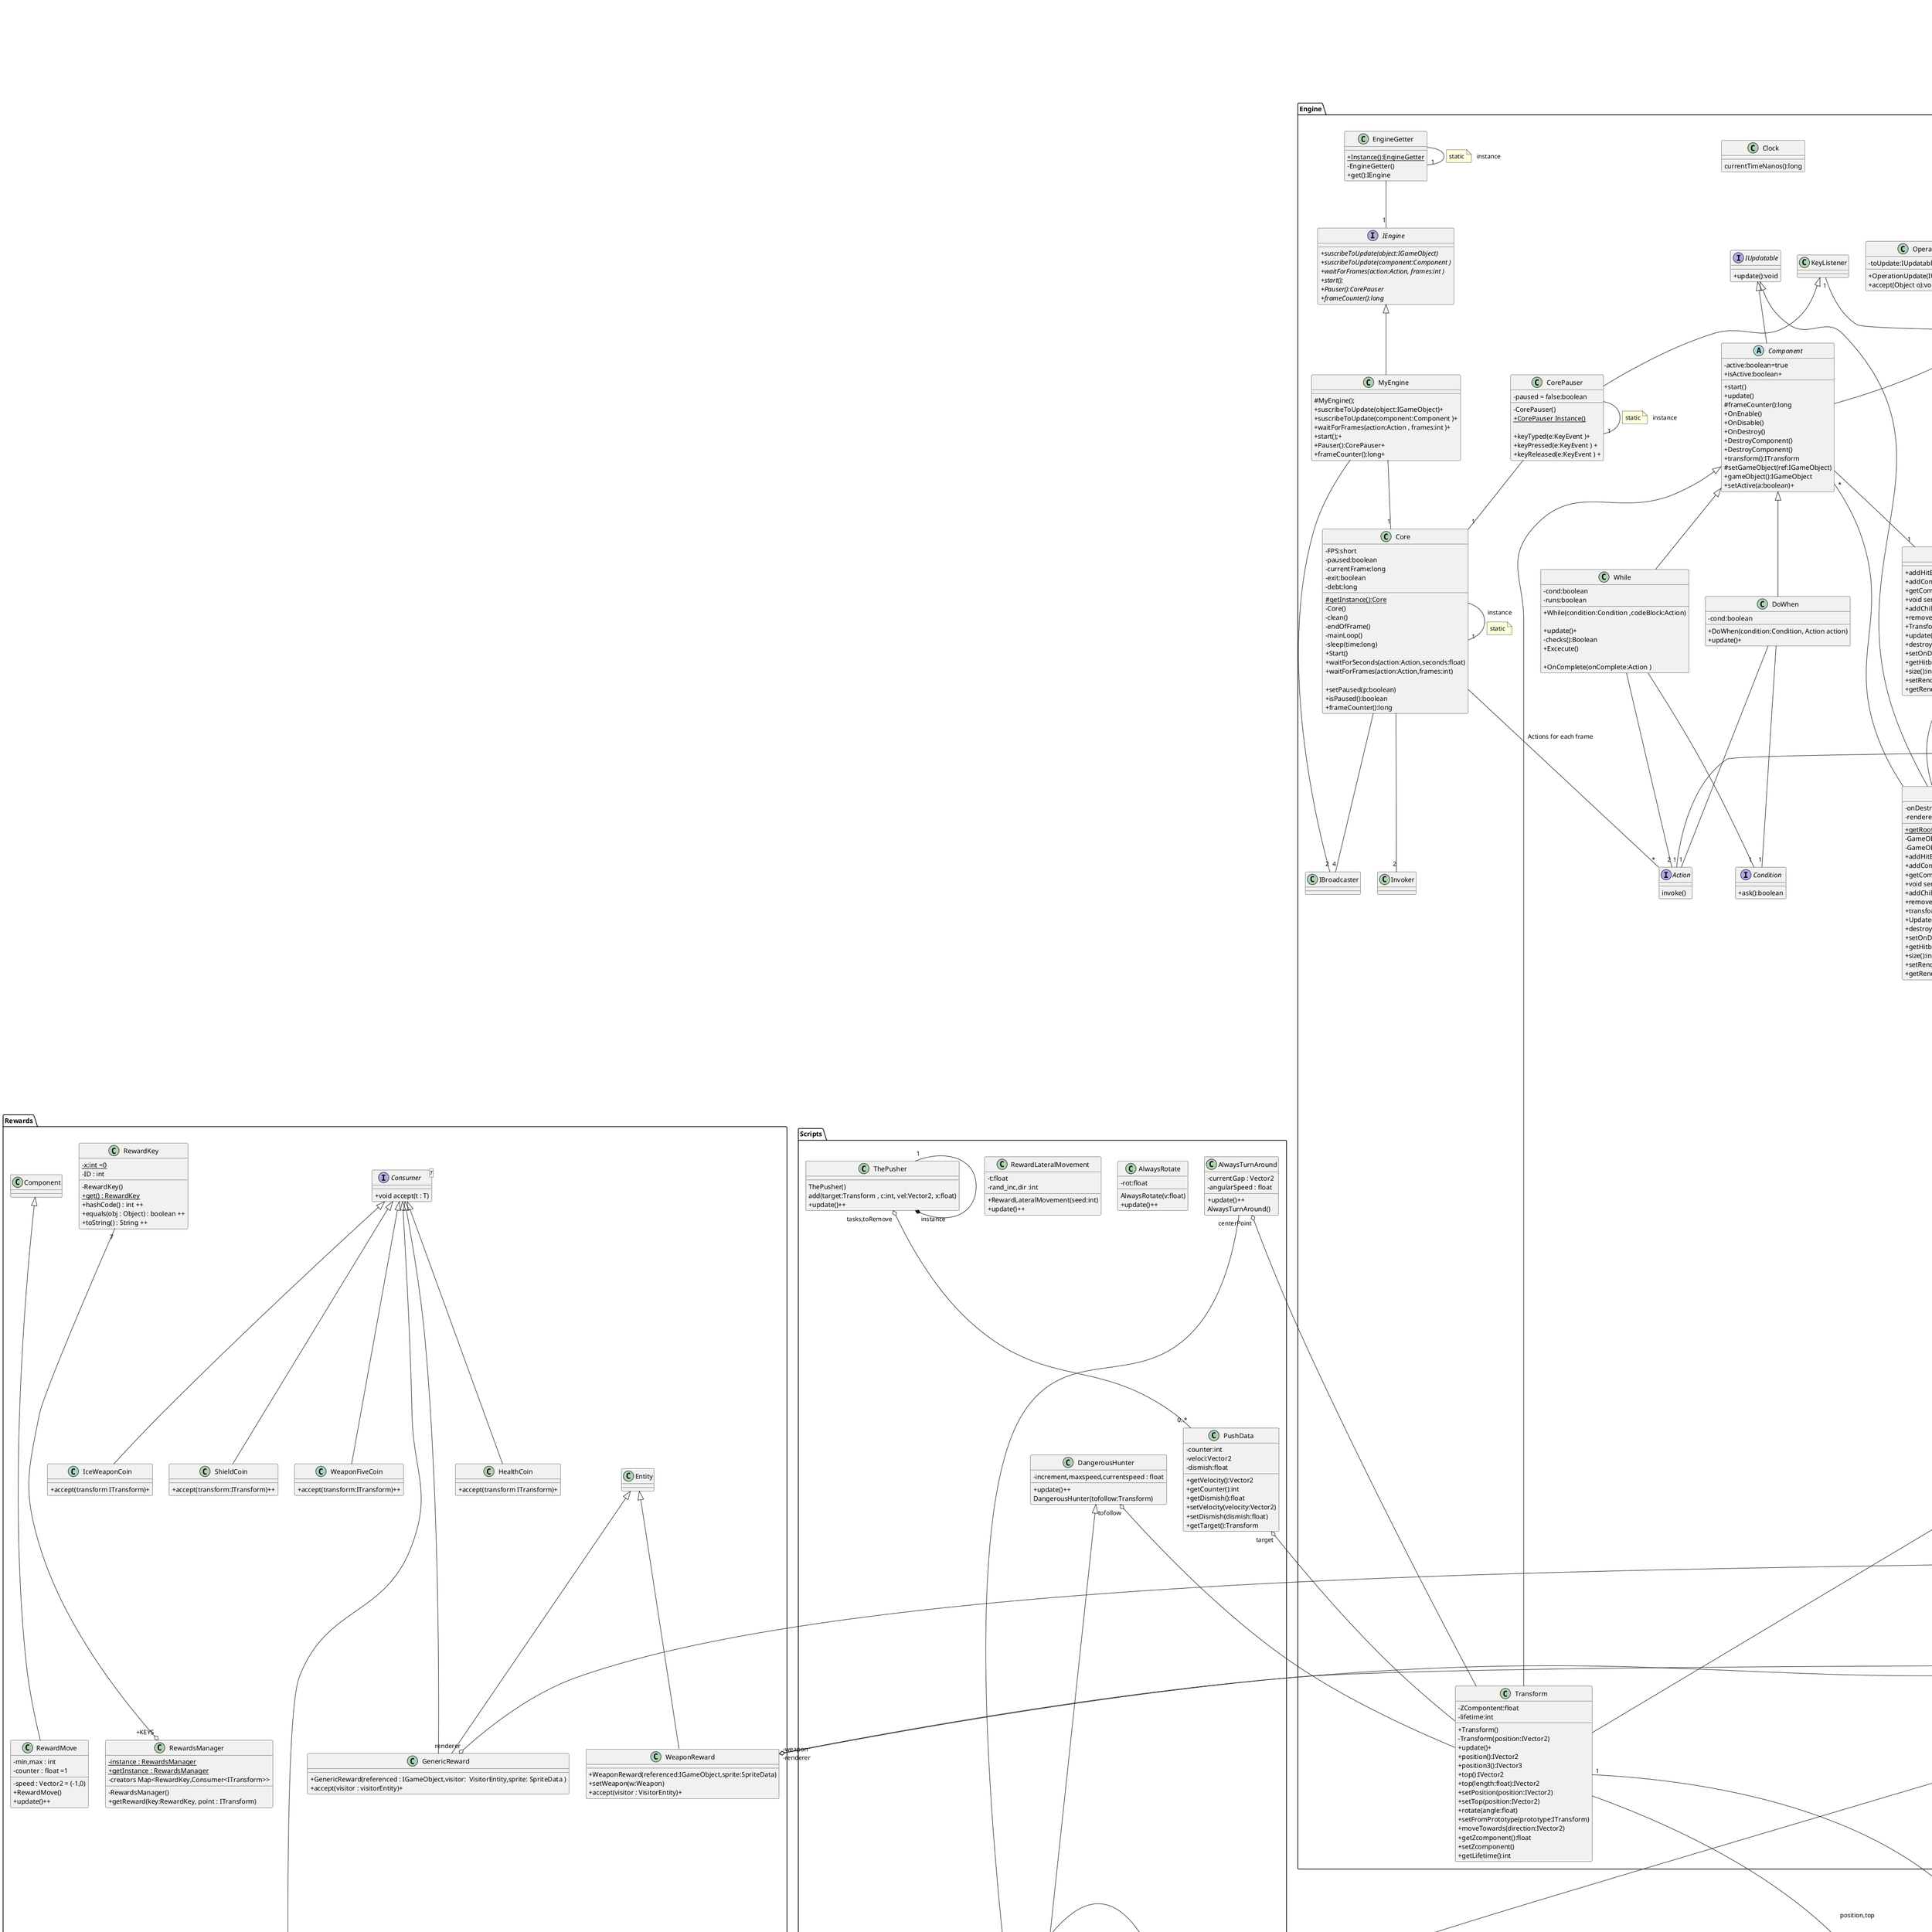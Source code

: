 @startuml
skinparam classAttributeIconSize 0
' Split into 4 pages
'page 2x1
'skinparam pageMargin 10
'skinparam pageExternalColor gray
'skinparam pageBorderColor black

package ADTs{
    IVector2 <|-- Vector2
    interface IVector2{
        +x():float
        +y():float
        +sum(other : IVector2):IVector2
        +sub(other : IVector2):IVector2
        +scalarProd(other : IVector2):float
        +length():float
        +lengthSq():float
        +div(real:float):IVector2
        +prod(real:float):IVector2
        +norma():IVector2
        +rot(angle:float):IVector2
        +get(double xx, double yy):IIVector2
        +getAngle(other:IVector2):float
        +rotateUnary(angle:float):IVector2
        +getUnaryAngle(other:IVector2):float
        +near(other:IVector2):boolean
        +equals(other:IVector2):boolean ++
        +swapped():IVector2
        +mirrorY():IVector2
        +mirrorX():IVector2
        +withLength(length:float):IVector2
        +getRight():IVector2
        +getRight(length:float):IVector2
        +distanceTo(other:IVector2):float
        +half():IVector2
        +isOver(other:IVector2):boolean
        +isUnder(other:IVector2):boolean
        +isLeft(other:IVector2):boolean
        +isRight(other:IVector2):boolean
        +v3(z:float):Vector3
        +v3():Vector3
        +withMaxLength(max:float):IVector2
        +toDimension():Dimension
    }

    class Vector2{
        +{static}ORIGIN() : IVector2
        +{static}UP() : IVector2
        +{static}DOWN() : IVector2
        +{static}LEFT() : IVector2
        +{static}RIGHT() : IVector2
        +{static}UP(length : float) : IVector2
        +{static}DOWN(length : float) : IVector2
        +{static}LEFT(length : float) : IVector2
        +{static}RIGHT(length : float) : IVector2
        - {static} Epsilon:float = 0.01f
        - x : float
        - y : float
        +{static} random() : IVector2
        +{static} random(large: float) : IVector2


        +x():float
        +y():float
        +Vector2(x1,y1 : double)
        +Vector2(x1,y1 : float)
        +sum(other : IVector2):IVector2
        +sub(other : IVector2):IVector2
        +scalarProd(other : IVector2):float
        +length():float
        +lengthSq():float
        +div(real:float):IVector2
        +prod(real:float):IVector2
        +norma():IVector2
        +rot(angle:float):IVector2
        +get(double xx, double yy):IIVector2
        +getAngle(other:IVector2):float
        +rotateUnary(angle:float):IVector2
        +getUnaryAngle(other:IVector2):float
        +near(other:IVector2):boolean
        +equals(other:IVector2):boolean ++
        +swapped():IVector2
        +mirrorY():IVector2
        +mirrorX():IVector2
        +withLength(length:float):IVector2
        +getRight():IVector2
        +getRight(length:float):IVector2
        +distanceTo(other:IVector2):float
        +half():IVector2
        +isOver(other:IVector2):boolean
        +isUnder(other:IVector2):boolean
        +isLeft(other:IVector2):boolean
        +isRight(other:IVector2):boolean
        +v3(z:float):Vector3
        +v3():Vector3
        +withMaxLength(max:float):IVector2
        +toDimension():Dimension
        +toString():String++
    }

    interface IRect{
        +max():IVector2
        +prod(float factor):Rect
    }


    IRect <|-- Rect

    class Rect
    {
        -min:Vector2
        -max:Vector2
        +Rect(max:Vector2,min:Vector2)
        +max():Vector2
        +prod(factor:float):Rect
        +clone() : Rect +
    }

    interface IRowCol {
        +getCol():int
        +getRow():int
    }

    IRowCol <|-- RowCol

    class RowCol
    {
        -row:int
        -col:int
        + RowCol(row:int,col:int)
        +getCol():int
        +getRow():int
    }

    ITuple <|-- Tuple

    interface ITuple<T1,T2>{
        get2():T2
        get1():T1
    }

    class Tuple<T1,T2>{
        -element1:T1
        -element2:T2
        +Tuple(element1:T1,element2:T2)
        +{static}<TA,TB> get(TA c1, TB c2) :Tuple<TA,TB>
        + get2():T2
        + get1():T1
    }

    interface IVector3 {
        xy():IVector2
        z():float
    }
    IVector3 <|-- Vector3

    class Vector3{
        - x:float
        - y:float
        - z:float
        +Vector3(x,y,z : float)
        +{static} get(x,y,z : float) : IVector3
        + xy():IVector2
        + z():float
    }
}


package Engine{
    interface IEngine{
        +{abstract}suscribeToUpdate(object:IGameObject)
        +{abstract}suscribeToUpdate(component:Component )
        +{abstract}waitForFrames(action:Action, frames:int )
        +{abstract}start();
        +{abstract}Pauser():CorePauser
        +{abstract}frameCounter():long
    }

    interface Action{
        invoke()
    }

    IUpdatable <|-- Component
    IUpdatable <|-- GameObject

    interface IUpdatable {
        +update():void
    }

    interface Condition{
        +ask():boolean
    }

    Consumer <|-- OperationUpdate

    class OperationUpdate{

        -toUpdate:IUpdatable
        +OperationUpdate(IUpdatable toUpdate)
        +accept(Object o):void
    }

    IEngine <|-- MyEngine
    MyEngine -- "1" Core
    MyEngine -- "2" IBroadcaster
    class MyEngine{
        #MyEngine();
        +suscribeToUpdate(object:IGameObject)+
        +suscribeToUpdate(component:Component )+
        +waitForFrames(action:Action , frames:int )+
        +start();+
        +Pauser():CorePauser+
        +frameCounter():long+
    }

    interface IActivable{
        isActive:boolean
        setActive(a:boolean)
    }

    class Clock{
        currentTimeNanos():long
    }

    IActivable <|-- Component
    Component -- "1" IGameObject
    abstract class Component{
        -active:boolean=true
        +start()
        +update()
        #frameCounter():long
        +OnEnable()
        +OnDisable()
        +OnDestroy()
        +DestroyComponent()
        +DestroyComponent()
        +transform():ITransform
        #setGameObject(ref:IGameObject)
        +gameObject():IGameObject
        +isActive:boolean+
        +setActive(a:boolean)+
    }

    Interface IGameObject
        {
            +addHitBox(c:HitBox ):HitBox
            +addComponent(c:Component)
            +getComponents():Iterable<Component>
            +void sendMessage( consumer:Consumer<Component>)
            +addChild():IGameObject
            +removeComponent(c:Component )
            +Transform():ITransform
            +update()
            +destroy()
            +setOnDestroy(a:Action )
            +getHitbox():HitBox
            +size():int
            +setRenderer(rend:Renderizable)
            +getRenderer():Renderizable
        }

    IGameObject <|-- GameObject

    GameObject -- "1" IGameObject:root
    note left on link: static
    GameObject -- "*"IGameObject:children,parent
    GameObject -- "*"Component
    GameObject -- "1"ITransform
    GameObject -- "1"HitBox
    class GameObject
    {
        +{static} getRoot():IGameObject
        -GameObject()
        -GameObject(parent:GameObject)
        +addHitBox(c:HitBox ):HitBox
        +addComponent(c:Component)
        +getComponents():Iterable<Component>
        +void sendMessage( consumer:Consumer<Component>)
        +addChild():IGameObject
        +removeComponent(c:Component )
        +transform():ITransform
        +Update()
        +destroy()
        -onDestroy:Action
        +setOnDestroy(a:Action )
        +getHitbox():HitBox
        +size():int
        -renderer:Renderizable
        +setRenderer(rend:Renderizable)
        +getRenderer():Renderizable
    }

    interface ITransform{
        +position():IVector2
        +position3():IVector3
        +top():IVector2
        +top(length:float):IVector2
        +setPosition(position:IVector2)
        +setTop(position:IVector2)
        +rotate(angle:float)
        +setFromPrototype(prototype:ITransform)
        +moveTowards(direction:IVector2)
        +getZcomponent():float
        +setZcomponent(z:float)
        +getLifetime():int
    }

    ITransform <|-- Transform
    Component <|-- Transform
    Transform -- "2"  IVector2: position,top
    class Transform{
        -ZCompontent:float
        -lifetime:int

        +Transform()
        -Transform(position:IVector2)
        +update()+
        +position():IVector2
        +position3():IVector3
        +top():IVector2
        +top(length:float):IVector2
        +setPosition(position:IVector2)
        +setTop(position:IVector2)
        +rotate(angle:float)
        +setFromPrototype(prototype:ITransform)
        +moveTowards(direction:IVector2)
        +getZcomponent():float
        +setZcomponent()
        +getLifetime():int
    }

    Core -- "1" Core:instance
    note on link: static
    Core -- "4" IBroadcaster
    Core -- "2" Invoker
    Core -- "*" Action: Actions for each frame
    class Core{
        -FPS:short
        -paused:boolean
        -currentFrame:long
        -exit:boolean
        -debt:long

        #{static}getInstance():Core
        -Core()
        -clean()
        -endOfFrame()
        -mainLoop()
        -sleep(time:long)
        +Start()
        +waitForSeconds(action:Action,seconds:float)
        +waitForFrames(action:Action,frames:int)

        +setPaused(p:boolean)
        +isPaused():boolean
        +frameCounter():long
    }

    KeyListener <|-- CorePauser
    CorePauser -- "1" CorePauser:instance
    note left on link: static
    CorePauser -- "1" Core
    class CorePauser
    {
        -paused = false:boolean
        -CorePauser()
        +{static} CorePauser Instance()

        +keyTyped(e:KeyEvent )+
        +keyPressed(e:KeyEvent ) +
        +keyReleased(e:KeyEvent ) +
    }

    Component <|-- DoWhen
    DoWhen -- "1" Condition
    DoWhen -- "1" Action
    class DoWhen {
        -cond:boolean
        +DoWhen(condition:Condition, Action action)
        +update()+
    }

    EngineGetter -- "1" EngineGetter:instance
    note left on link: static
    EngineGetter -- "1" IEngine
    class EngineGetter
    {
        + {static}  Instance():EngineGetter
        - EngineGetter()
        +get():IEngine
    }


    Component <|-- While
    While -- "1" Condition
    While -- "2" Action
    class While
    {
        -cond:boolean
        -runs:boolean

        +While(condition:Condition ,codeBlock:Action)

        +update()+
        -checks():Boolean
        +Excecute()

        +OnComplete(onComplete:Action )
    }






}

package AIs{
    class LookTarget{

        +LookTarget(playerTransform:ITransform)
        +update()++
    }
    abstract class Component
    Component <|-- LookTarget
    LookTarget -- "1" ITransform: target >

    class FireFrequency{
        - shootFrequency:final int
        - i:int
        - contadorDeFrames:int

        +FireFrequency(shootFrequency:int, arsenal:Arsenal)
        + update()++
        + onDestroy()++
    }
    Component <|-- FireFrequency
    FireFrequency -- "1" Arsenal: weapons >
    class MouseFollower{
        - angle:float

        +MouseFollower(angle:float)

        +start()++
        + update()++
        + onDestroy()++
    }
    Component <|-- MouseFollower
    MouseFollower --"1" AbstractDirectionalInput: Dir >
    class SimpleBullet{
        - speed:final float

        + SimpleBullet(speed: float)

        + update()++
    }
    Component <|-- SimpleBullet
}



package Collisions{
    Component <|--- HitBox
    HitBox "transform" *-- "1" ITransform
    HitBox "entity" *-- "1" Entity
    class HitBox{
        - dimensions : IVector2
        +{static} NoCheckDistance : int = 500
        +{static} getOne(w,h : float , entity:Entity): HitBox
        +{static} getOne(dimensions : IVector2 , entity:Entity): HitBox

        -HitBox(dimensions : IVector2 , entity:Entity)
        +getEntity():Entity

        ~checkCollision(other:HitBox):CollisionData

        - vertices() : [IVector2]
        - diagonalLength() : float
        - distToCenter(v : IVector2) : float
        - isFar(other: ITransform) : boolean
        - vertexInside(other : HitBox): IVector2
        - bottomLeft(): IVector2
        - topRight(): IVector2
        - bottomSide(): IVector2
        - leftSide(): IVector2

    }

    HitBoxesLayer "hitBoxes" o--- "0..*" HitBox


    class HitBoxesLayer{
        ~ HitBoxesLayer()
        + addHitBox(hitBox : HitBox)
        + removeHitBox(hitBox : HitBox)
        + iterator() : [HitBox]
        + checkLayer(other:[HitBox])
        + contains(hitBox : HitBox) : boolean
        - condition(mine,their : HitBox) : boolean
    }

    Component <|-- HitBoxManager

    HitBoxManager *-- "8" HitBoxesLayer

    class HitBoxManager{
        - {static} HitBoxManager instance;
        + {static} HitBoxManager getInstance;

        + {static} PLAYER : int = 0
        + {static} ENEMIES : int = 1
        + {static} PLAYERBULLET : int = 2
        + {static} ENEMYBULLET : int = 3
        + {static} BARRICADE_BOTH: int  =4
        + {static} BARRICADE_ENEM: int  =5
        + {static} REWARDS : int = 6
        + {static} SHIELD : int = 7
        + {static} CANT : int = 8

        + update() ++
        + addHitBox(hitBox: HitBox, layer : int)
        + removeHitBox(hitBox: HitBox)

        - toAdd : map<int, [HitBox]>
        - toRemove : map<int, [HitBox]>
        - connection : [Tuple<int,int>]
        - inputData : String
        - long i=0
        - HitBoxesManager()
        - checkQueues()
        - makeACheck()

    }


    Entity "1" o-- "mine" CollisionData
    Entity "1" o-- "their" CollisionData


    class CollisionData{
        - contactPoint : IVector2
        + mine() : Entity
        + their() : Entity
        + contactPoint(): IVector2
        + CollisionData(mine,their : Entity , contactPoint : IVector2)

    }
}

package observer{
    interface IBroadcaster<ParameterType>{
        +unsuscribe(listener : Consumer<ParameterType>)
        +suscribe(listener : Consumer<ParameterType>)
        +clean()
    }

    IBroadcaster <|-- Broadcaster

    class Broadcaster<ParameterType>{
        -list : List<Consumer<ParameterType>>
        -toAdd : Queue<Consumer<ParameterType>>
        -toRemove : Queue<Consumer<ParameterType>>

        Broadcaster()
        ~ invoke(parameter ParameterType)
        +unsuscribe(listener : Consumer<ParameterType>) +
        +suscribe(listener : Consumer<ParameterType>) +
        +clean() +
    }

    class Invoker<ParameterType>{
        ~ Invoker(broad : Broadcaster<ParameterType>)
        + invoke(p: ParameterType)
    }

    class ObserverPack<ParameterType>{

    }

    ObserverPack *-- "Broadcaster" IBroadcaster
    ObserverPack *-- "Invoker" Invoker
    Invoker  *-- " - broadcaster" Broadcaster

    class ObserverSystem{
        - {static} instance: ObserverSystem
        + {static} getInstance: ObserverSystem
        + <ParameterType> observerPack<ParameterType> getBroadcaster()
    }
}

package Entities{
	Entity o-- "1" GameObject: -referenced >
	Entity -- "1" Action: -doOnDeath >
	Entity o-- "1" EntityData: #data >
	Entity -- "1" VisitorEntity: #visitor >

	abstract class Entity {


		#Entity(referenced:GameObject)
		-doOnDeath:Action
		+observerHealth():IBroadcaster<Float>

		+setOnDeath(doOnDeath:Action)

		+onDeath()


		+setData(data:EntityData)

		+data():EntityData

		+setRenderer(rend:Renderizable)

		+setHitBox(hitBox:HitBox)

		+addBehaviour(comp:Component)

		+referenced():GameObject
	    +alive():boolean

		+reportCollision( data:CollisionData)
		 {abstract} +void accept(visitor:VisitorEntity)

		 +setVisitor( visitor:VisitorEntity)
	}

	EntityData -- "1" IBroadcaster: -HealthData >
	note on link: IBroadCaster<Float>
	EntityData -- "1" Invoker: -HealthDataInvoker >
	note on link: Invoker<Float>
	class EntityData
	{

	    -health:float
	    -damage:float
	    -shield:float
	    -initialHealth:final float

	    +EntityData(float health, float damage, float shield)

	    +getHealthObservable():IBroadcaster<Float>

	    +{static} WithEqualsValues( v:float):EntityData

	    +clone():EntityData

	    +getShield():float

	     +getDamage():float

	     +getHealth():float

	     +getInitialHealth():float

	     +setShield( shield:float)

	     +setHealth( health:float)

	     +setInitialHealth( initialHealth:float)

	     +setDamage( damage:float)

	     +takeDamage( damage:float)
	}

	Component <|-- EveryOne
	EveryOne -- "1" EveryOne: -instance
	note on link: static
	EveryOne -left- "*" VisitorEntity: -visitors >
	EveryOne -left- "*" Entity: -entities >
	EveryOne -left- "*" Entity: -toAdd >
	EveryOne -left- "*" Entity: -toDestroy >
	class EveryOne
	{
	    - far: float = 2000

	    + {static} getInstance()EveryOne

	    -EveryOne()

	    +update()++

	    +add( ent:Entity)

	    +remove(ent:Entity)

	    +killIn(ent:Entity, frames:int)


	    +killThemAll()

	    +takeLazyVisitor(visitor:VisitorEntity)

	    +takeVisitor(visitor:VisitorEntity )

	    -acceptVisitors()

	    -checkDestroyable(e:Entity)

	    +getEntities():Iterable<Entity>
	    -eraser(Entity e):void

	}

	OtherShip --|> Ship
	class OtherShip {

	    +OtherShip(referenced:GameObject , weapons:Arsenal )

	    +accept(visitor:VisitorEntity )
	}

	PlayerBullet --|> Bullet
	class PlayerBullet{
		+PlayerBullet(referenced:GameObject )
		+accept(visitor:VisitorEntity )
	}

	ShipAction --|> Consumer
	note on link: Consumer<IVector2>
	Ship "1" -- ShipAction
	ShipAction -- "1" Consumer
	note on link: Consumer<Ship>
	class ShipAction{
	    +ShipAction(ship:Ship , shipConsumer:Consumer<Ship> )
	    +accept(vector2:IVector2)
	}

	BarricadeBoth --|> Entity
	class BarricadeBoth{
	    + BarricadeBoth(referenced:IGameObject)
	    + accept(visitor:VisitorEntity)
	}

	BarricadeEnem --|> Entity
	class BarricadeEnem{
	    + BarricadeEnem(referenced:IGameObject)
	    + accept(visitor:VisitorEntity)
	}

	Bullet --|> Entity
	Bullet --|> IBullet
	abstract class Bullet{
	    #Bullet(referenced:IGameObject)
	    +transform():ITransform
	    +entity() :Entity
	}

	EnemyBullet --|> Bullet
	class EnemyBullet{
	    +EnemyBullet(referenced:IGameObject)
	    +accept(visitor:VisitorEntity)
	}

	BarricadeBothBuilder -- "1" BarricadeBoth
	abstract class BarricadeBothBuilder
	{
	    + create()
	    + get():BarricadeBoth
	    +{abstract} assembleSprite()
	    +{abstract} assembleCollider()
	    +{abstract} assembleBehaviours()
	    +{abstract} assembleData()
	}

	BarricadeEnemBuilder -- "1" BarricadeBoth
	abstract class BarricadeEnemBuilder
	{
	    + create()
	    + get():BarricadeEnem
	    +{abstract} assembleSprite()
	    +{abstract} assembleCollider()
	    +{abstract} assembleBehaviours()
	    +{abstract} assembleData()
	}

	EnemyBulletBuilder -up|> IBulletBuilder
	EnemyBulletBuilder -- "1" EnemyBullet
	abstract class EnemyBulletBuilder
	{
	    + create()+
	    + get():EnemyBullet+
	}

	PlayerBulletBuilder -up|> IBulletBuilder
	PlayerBulletBuilder -- "1" PlayerBullet
	abstract class PlayerBulletBuilder
	{
	    + create()+
	    + get():PlayerBullet+
	}

	interface IBulletBuilder<BulletType extends IBullet>{
	    + create()
	    + get():BulletType
	    +{abstract} assembleSprite()
	    +{abstract} assembleHitBox()
	    +{abstract} assembleBehaviours()
	    +{abstract} assembleData()
	}

	interface IBullet
	{
	    transform():ITransform
	    entity():Entity
	}

	BulletMaker --|> EnemyBulletBuilder
	SpriteData "1" -- BulletMaker
	ITransform "1" -- BulletMaker
	class BulletMaker{
	    +BulletMaker(tie:ITransform)
	    +assembleSprite()++
	    +assembleHitBox()++
	    +assembleBehaviours()++
	    +assembleData()++
	}

	BulletPlayerBuilder --|> PlayerBulletBuilder
	SpriteData "1" -- BulletPlayerBuilder
	ITransform "1" -- BulletPlayerBuilder
	class BulletPlayerBuilder{
	    +BulletPlayerBuilder(solo:ITransform)
	    +assembleSprite()++
	    +assembleHitBox()++
	    +assembleBehaviours()++
	    +assembleData()++
	}

	LaserSaber --|> EnemyBulletBuilder
	SpriteData "1" -- LaserSaber
	ITransform "2" -- LaserSaber
	class LaserSaber{
	    +LaserSaber(tie:ITransform,target:ITransform)
	    +assembleSprite()++
	    +assembleHitBox()++
	    +assembleBehaviours()++
	    +assembleData()++
	}

	interface IBulletDirector<BulletType extends Ibullet, BuilderType extends IBulletBuilder<BulletType>>{
	    +setBuilder(BuilderType builder)
	    +create()
	    +assemble()
	    +get():BulletType
	}

	BulletDirector --|> IBulletDirector
	IBulletBuilder "1" o-- BulletDirector
	class BulletDirector<BulletType extends Ibullet, BuilderType extends IBulletBuilder<BulletType>>{
	    +setBuilder(BuilderType builder)+
	    +create()+
	    +assemble()+
	    +get():BulletType+
	}

	BarricadeEnemBuilder "1" --o BarricadeEnemDirector
	class BarricadeEnemDirector{
	    +setBuilder(BuilderType builder)
	    +create()
	    +assemble()
	    +get():BarricadeEnem
	}

	BarricadeBothBuilder "1" --o BarricadeBothDirector
	class BarricadeBothDirector{
	    +setBuilder(BuilderType builder)
	    +create()
	    +assemble()
	    +get():BarricadeBoth
	}

	ColdFireMaker --|> PlayerBulletBuilder
	class ColdFireMaker{
	    + assembleSprite()+
	    + assembleHitBox()+
	    + assembleBehaviours()+
	    + assembleData()+
	    - onColdFire()+
	}

	FireShieldMaker --|> PlayerBulletBuilder
	class FireShieldMaker{
	    + assembleSprite()+
	    + assembleHitBox()+
	    + assembleBehaviours()+
	    + assembleData()+
	}

	FireShield --|> Bullet
	class FireShield{
	    #FireShield(referenced:IGameObject)
	    +accept(visitor:VisitorEntity)+
	}

	interface IShip
	{
	    +addWeapon(Weapon p)
	    +getPilot():Pilot
	    +setPilot(pilot:Pilot);
	}

	Ship --|> IShip
	Ship --|> Entity
	Ship -- "1" Pilot
	Ship -- "1" Arsenal
	abstract class Ship
	{
	    #Ship(referenced:IGameObject,weapons:Arsenal)
	    +onDeath()++
	    +addWeapon(Weapon p)+
	    +getPilot():Pilot+
	    +setPilot(pilot:Pilot);+
	    +getArsenal():Arsenal
	}

	BaseEnemyShip --|> Ship
	abstract class BaseEnemyShip{
	    #BaseEnemyShip(referenced:IGameObject,weapons:Arsenal)
	    +getBagPack():Arsenal
	}

	EnemyShip --|> BaseEnemyShip
	abstract class EnemyShip{
	    +EnemyShip(referenced:IGameObject)
	    +accept(visitor:VisitorEntity)+
	    +onDeath()++
	}

	EnemyShipBuilder -- "1" BaseEnemyShip
	abstract class EnemyShipBuilder
	{
	    create()
	    get():BaseEnemyShip
	    +{abstract} assembleSprite()
	    +{abstract} assembleHitBox()
	    +{abstract} assembleWeapons()
	    +{abstract} assembleBehaviours()
	    +{abstract} assembleData()

	}

	EnemyShipBuilder "1" --  EnemyShipDirector
	class EnemyShipDirector{
	    +setBuilder(builder:EnemyShipBuilder)
	    +create()
	    +assemble()
	    +get():BaseEnemyShip
	}

	ShipBoss --|> BaseEnemyShip
	class ShipBoss{
	    +ShipBoss(referenced:IGameObject)
	    +accept(visitor:VisitorEntity)+
	    +getBagPack():Arsenal++
	    +onDeath()++
	}

	VisitorEntity <|-- ShieldVisitor
	Entity "1"--  ShieldVisitor: reward <
	PlayerShip "1"--  ShieldVisitor: visitable <
	ShieldVisitor "2"--  Renderizable
	class ShieldVisitor{
	     prevShield:float

	    +ShieldVisitor()

	    +setReward(reward:Entity)

	    @Override
	    +visit(visitable:PlayerShip)++

	    +restore()

	}

	DizzyMaker --|> EnemyShipBuilder
	class DizzyMaker
	{
	    +assembleSprite()
	    + assembleHitBox()
	    + assembleWeapons()
	    + assembleBehaviours()
	    + assembleData()

	}

	FastTieMaker --|> EnemyShipBuilder
	class FastTieMaker
	{
	    +assembleSprite()
	    + assembleHitBox()
	    + assembleWeapons()
	    + assembleBehaviours()
	    + assembleData()

	}

	FullKamikazeeMaker --|> EnemyShipBuilder
	class FullKamikazeeMaker
	{
	    +assembleSprite()
	    + assembleHitBox()
	    + assembleWeapons()
	    + assembleBehaviours()
	    + assembleData()

	}

	VaderAMaker --|> EnemyShipBuilder
	class VaderAMaker
	{
	    +assembleSprite()
	    + assembleHitBox()
	    + assembleWeapons()
	    + assembleBehaviours()
	    + assembleData()

	}

	VaderBMaker --|> EnemyShipBuilder
	class VaderBMaker
	{
	    +assembleSprite()
	    + assembleHitBox()
	    + assembleWeapons()
	    + assembleBehaviours()
	    + assembleData()

	}

	VaderCMaker --|> EnemyShipBuilder
	class VaderCMaker
	{
	    +assembleSprite()
	    + assembleHitBox()
	    + assembleWeapons()
	    + assembleBehaviours()
	    + assembleData()

	}

	WachinMaker --|> EnemyShipBuilder
	class WachinMaker
	{
	    +assembleSprite()
	    + assembleHitBox()
	    + assembleWeapons()
	    + assembleBehaviours()
	    + assembleData()

	}

	WhiteTieMaker --|> EnemyShipBuilder
	class WhiteTieMaker
	{
	    +assembleSprite()
	    + assembleHitBox()
	    + assembleWeapons()
	    + assembleBehaviours()
	    + assembleData()

	}

	PlayerShipMaker --|> PlayerShipBuilder
	class PlayerShipMaker
	{
	    +assembleSprite()
	    + assembleHitBox()
	    + assembleWeapons()
	    + assembleBehaviours()
	    + assembleData()

	}


	PlayerShipBuilder -- "1" PlayerShip
	abstract class PlayerShipBuilder
	{
	    create()
	    get():PlayerShip
	    +{abstract} assembleSprite()
	    +{abstract} assembleHitBox()
	    +{abstract} assembleWeapons()
	    +{abstract} assembleBehaviours()
	    +{abstract} assembleData()

	}

	PlayerShipBuilder -- "1" PlayerShipDirector
	class PlayerShipDirector{
	    +setBuilder(builder:PlayerShipBuilder)
	    +create()
	    +assemble()
	    +get():PlayerShip
	}

	PlayerShip --|> Ship
	PlayerShip -- PlayerShip:instance
	note on link: static
	PlayerShip -- "1" PowersDeck
	class PlayerShip{
		+{static}getInstance():PlayerShip
		+{static}isUninitialized():boolean
		+{static}initialize(IGameObject go)
		+ onDeath()++
		+ accept()+
		+ setLife(cantLife:float)
		+ addSpecial(power:ISpecialPower)
		+getBagPack():Arsenal
	}

	Component <|-- PlayerShipPerspective
	PlayerShipPerspective -- "1" Renderizable
	PlayerShipPerspective -- "2" AbstractContinueInput
	class PlayerShipPerspective{
	    +PlayerShipPerspective(renderizable:Renderizable)
	    +update()+
	}

	IBulletDirector "1" -- Weapon:generator
	abstract class Weapon<BulletDirectorType extends IBulletDirector>
	{
	    - name:String
	    + Weapon(BulletDirectorType generator)
	    + {abstract} void Shoot();
	    + {abstract} void Destroy();
	    + isEmpty():boolean
	    + setName(String name)
	    + spriteName():String
	}

	IActivable --|> Arsenal
	abstract class Arsenal{
	    -active:boolean=true
	    +{abstract}clone():Arsenal

	    +isActive():boolean+
	    +setActive(active:boolean)+
	    +{abstract}shoot()
	    +{abstract}switchCurrent()
	    +{abstract}add(w:Weapon)
	    +{abstract}remove(w:Weapon)
	    +{abstract}isEmpty():boolean
	    +{abstract}getCurrent():Weapon
	    +{abstract}destroy()
	    +{abstract}observer():IBroadCaster<Boolean>
	    +{abstract}weapons():Iterable<Weapon>
	}

	 Arsenal <|-- EnemyArsenal
	 Weapon "*" -- EnemyArsenal
	 EnemyArsenal -- "1" IBroadcaster
	 EnemyArsenal -- "1" Invoker
	class EnemyArsenal{
	    -index:int=0
	    +clone():Arsenal+
	    +isActive():boolean+
	    +setActive(active:boolean)+
	    +shoot()+
	    +switchCurrent()+
	    +add(w:Weapon)+
	    +remove(w:Weapon)+
	    +isEmpty():boolean+
	    +getCurrent():Weapon+
	    +destroy()+
	    +observer():IBroadcaster<Boolean>+
	    +weapons():Iterable<Weapon>+
	}

	 Arsenal <|-- PlayerArsenal
	 Weapon "*" -- PlayerArsenal
	 PlayerArsenal -- "1" IBroadcaster
	 PlayerArsenal -- "1" Invoker
	class PlayerArsenal{
	    +clone():Arsenal+
	    +isActive():boolean+
	    +setActive(active:boolean)+
	    +shoot()+
	    +switchCurrent()+
	    +add(w:Weapon)+
	    +remove(w:Weapon)+
	    +isEmpty():boolean+
	    +getCurrent():Weapon+
	    +destroy()+
	    +observer():IBroadcaster<Boolean>+
	    +weapons():Iterable<Weapon>+
	}

	Weapon <|-- ShotFront
	Weapon <|-- AngularWeapon
	Weapon <|-- GenericWeapon
	Weapon <|-- IceWeapon
	Weapon <|-- LateralWeapon

	ShotFront -- "1" BulletDirector
	ShotFront -- "1" ITransform
	class ShotFront<BulletDirectorType extends IBulletDirector>{
	    -phaseShift:float
	    +ShotFront(phaseShift:float,getter:BulletDirector,reference:ITransform)
	    +Shoot()+
	    +Destroy()+
	}

	GenericWeapon -- "1" ITransform
	class GenericWeapon<BulletDirectorType extends IBulletDirector>{
	    -{static} framesDuration:int
	    -phaseShift:float
	    -cantShoots:int
	    +GenericWeapon(cantShoots:int,getter:BulletDirector,reference:ITransform)
	    +Shoot()+
	    +Destroy()+
	    +setPhaseShift(phaseShift:float)
	}

	LateralWeapon -- "1" ITransform
	class LateralWeapon<BulletDirectorType extends IBulletDirector>{
	    -{static} framesDuration:int
	    -phaseShift:float
	    -cantShoots:int
	    +LateralWeapon(cantShoots:int,getter:BulletDirector,reference:ITransform)
	    +LateralWeapon(getter:BulletDirector,reference:ITransform)
	    +Shoot()+
	    +Destroy()+
	    +setPhaseShift(phaseShift:float)
	}

	AngularWeapon -- "1" ITransform
	class AngularWeapon<BulletDirectorType extends IBulletDirector>{
	    -{static} framesDuration:int
	    -tot_ang:float
	    -phaseShift:float
	    -cantShoots:int
	    +AngularWeapon(cantShoots:int,getter:BulletDirector,reference:ITransform)
	    +AngularWeapon(getter:BulletDirector,reference:ITransform)
	    +Shoot()+
	    +Destroy()+
	    +setPhaseShift(phaseShift:float)
	}

	class IceWeapon<BulletDirectorType extends IBulletDirector>{
	    -magazzing:int
	    +IceWeapon(getter:BulletDirector,reference:ITransform)
	    +Shoot()+
	    +Destroy()+
	}
}



package EntitiesVisitor{

    class VisitorEntity{
        +visit( playerShip: PlayerShip)
        +visit( enemyShip: EnemyShip)
        +visit( otherShip: OtherShip)
        +visit( barricadeEnem: BarricadeEnem)
        +visit( barricadeBoth: BarricadeBoth)
        +visit( playerBullet: PlayerBullet)
        +visit( enemyBullet: EnemyBullet)
        +visit( fireShield: FireShield)
        +visit( weaponReward: WeaponReward)
        +visit( genericReward: GenericReward)
        +visit( shipBoss: ShipBoss)
    }
    VisitorEntity <|-up---- BarricadeBothVisitor
    VisitorEntity <|-up--- BarricadeEnemVisitor
    VisitorEntity <|-up-- BossVisitor
    VisitorEntity <|-up- EnemiesCounter
    VisitorEntity <|-up-- EnemyBulletVisitor
    VisitorEntity <|-up--- EnemyVisitor
    VisitorEntity <|-up-- FireShieldEffect
    VisitorEntity <|-up-- ForceVisitor
    VisitorEntity <|-up- FreezeVisitor
    VisitorEntity <|-up- GetEnemies
    VisitorEntity <|-up- GetEnemiesAndBarricades
    VisitorEntity <|-up---- PlayerBulletVisitor
    VisitorEntity <|-up--- Pusher
    VisitorEntity <|-up- PlayerVisitor
    VisitorEntity <|-up-- SoloSupportVisitor
    VisitorEntity <|-up--- VisitorHealPotion
    VisitorEntity <|-up- VisitorShieldFireReward
    VisitorEntity <|-up-- WeaponRewardVisitor
    VisitorEntity <|-up---- WeaponSwitch


    class BarricadeBothVisitor{
        -transform : ITransform
        +BarricadeBothVisitor(transform:ITransform)
        -getRepulsion(repulsor,repulsado,repulsor_top,repulsado_top : IVector2)
        - bounce(quiet,traveller : ITransform)
        +visit( playerBullet: PlayerBullet)++
        +visit( enemyBullet: EnemyBullet)++
    }

    BossVisitor "-shipBoss" o-- "1"ShipBoss
    class BossVisitor{
        +visit( barricadeBoth: BarricadeBoth)++
        +visit( playerShip: PlayerShip)++
        -getRepulsion(repulsor,repulsado,repulsor_top,repulsado_top : IVector2)
        +BossVisitor(shipBoss : ShipBoss)
    }
    class EnemiesCounter{
        -count:int
        EnemiesCounter()
        +visit( enemyShip: EnemyShip)++
        +getCount():int
    }
    EnemyBullet "1" --o "bullet" EnemyBulletVisitor
    class EnemyBulletVisitor{
        +visit( barricadeBoth: BarricadeBoth)++
        +visit( playerShip: PlayerShip)++
        EnemyBulletVisitor(enemyBullet : EnemyBullet)
    }
    EnemyShip "1" --o "ship" EnemyVisitor
    class EnemyVisitor{
        EnemyVisitor(ship:EnemyShip)
        +visit( playerShip: PlayerShip)++
        +visit( playerBullet: PlayerBullet)++
        +visit( barricadeBoth: BarricadeBoth)++
        -bounce(bouncePoint:IVector2)
    }
    EntityData "1" --o "mydata" FireShieldEffect
    class FireShieldEffect{
        +visit( enemyShip: EnemyShip)++
        +visit( enemyBullet : EnemyBullet)++
    }
    Entity "1" --o "ent" ForceVisitor
    class ForceVisitor{
        +setEntity(entity : Entity)
        +visit(playerShip : PlayerShip)++
    }
    Entity "1" --o "entity" PlayerBulletVisitor
    class PlayerBulletVisitor{
        +PlayerBulletVisitor(bullet : Entity)
        +visit(shipBoss : ShipBoss)++
        +visit(enemyShip : EnemyShip)++
        +visit(ent : BarricadeBoth)++
        +visit(ent : BarricadeEnem)++
    }

    Entity "0..*" --o "col" GetEnemiesAndBarricades
    class GetEnemiesAndBarricades{
        +GetEnemiesAndBarricades(col [Entity])
        +visit(enemyShip : EnemyShip)++
        +visit(ent : BarricadeBoth)++
        +visit(ent : BarricadeEnem)++
    }

    EnemyShip "0..*" --o "collector" GetEnemies
    class GetEnemies{
        +GetEnemies(collector [EnemyShip])
        +visit(enemyShip : EnemyShip)++
    }

    ITransform "1" --o "centerPoint" FreezeVisitor
    class FreezeVisitor{
        -time,ratio : float
        +FreezeVisitor(time:float, centerPoint:ITransform , ratio:float)
        +visit(enemyShip : EnemyShip)++
        +visit(ship : ShipBoss)++
        -precondition(ship:Entity):boolean
        -reactive(ship:ShipBoss)
        -reactive(ship:EnemyShip)
    }

    class PlayerVisitor{
        +visit(enemyShip : EnemyShip)++
        +visit(enemyBullet : EnemyBullet)++
    }



    class Pusher{
        -ratio : float
        -centerPoint : IVector2
        +Pusher(ratio:float, centerPoint:IVector2)
        +visit(enemyShip : EnemyShip)++
        +visit(barricade : BarricadeEnem)++
        +visit(barricade : BarricadeBoth)++
        +visit(bullet : EnemyBullet)++
        - effect(Entity ent)
    }

    Entity "1" --o "entity" SoloSupportVisitor
    Ship "1" --o "ship" SoloSupportVisitor
    class SoloSupportVisitor{
        +visit(player:PlayerShip)++
        +setEntity(entity:Entity)
        -createHanSolo()
        -getData()
        -getBehaviour()
        -getRenderer()
        -getWeapons()
        -onPosition():boolean
        -reactive():void
    }

    class WeaponSwitch{
        -active:boolean
        +WeaponSwitch(active:boolean)
        +visit(playerShip:PlayerShip)++
        +visit(enemyShip:EnemyShip)++
    }

    Weapon "1" --o "weapon" WeaponRewardVisitor
    Entity "1" --o "related" WeaponRewardVisitor

    class WeaponRewardVisitor{
        +WeaponRewardVisitor(weapon:Weapon,entity:Entity)
        +visit(playerShip:PlayerShip)++
    }


    Entity "1" --o "mine" VisitorShieldFireReward
    FireShieldMaker "1" --o "mine" VisitorShieldFireReward
    class VisitorShieldFireReward{
        +VisitorShieldFireReward()
        +setEntity(ent:Entity)
        +visit(playerShip : PlayerShip)++
    }

    Entity "1" --o "reward" VisitorHealPotion
    class VisitorHealPotion{
        -potion:float = 100
        +VisitorHealPotion()
        +setReward(rew:Entity)
        +visit(playerShip : PlayerShip)++
    }

    Weapon "1" --o "weapon" WeaponRewardVisitor
    Entity "1" --o "related" WeaponRewardVisitor
    class WeaponRewardVisitor{
        WeaponRewardVisitor()
        +visit(playerShip : PlayerShip)++
    }
}


package GameData{

    class GameSettings{
        + TieBulletSpeed: final float
        + TieSpeed: final float
        + FirstBossSpeed: final float
        + PlayerBulletSpeed: final float

        -GameSettings()

        + {static} GetInstance():GameSettings
        + bounds():Rect
        + PlaceHolderData(): EntityData
    }
    GameSettings --"1" GameSettings: (static) -instance
    GameSettings --"1" ISettingsParser: -parser >
    GameSettings -- EntityData:PlayerInitialData >
    GameSettings -- EntityData:PlayerData >
    GameSettings -- EntityData:TieData >
    GameSettings -- EntityData:TieBulletData >
    GameSettings -- EntityData:FirstBossData >

    enum EntityEnum {
    PlayerData
    TieData
    TieBulletData
    PlayerBulletData
    FirstBossData
    }

    enum FloatEnum{
        TieBulletSpeed
        TieSpeed
        FirstBossSpeed
        PlayerBulletSpeed
    }

    class CurrentMatchData{
        -score:int = 0
        -CurrentMatchData()

        + getMatchData: CurrentMatchData
        + currentScore:int
        + incScore()
        + resetScore()

    }
    CurrentMatchData -- IBroadcaster: OnScoreChanges: IBroadcaster<Integer>
    CurrentMatchData -- Invoker: invokerScoreChanges: Invoker<Integer>

     interface ISettingsParser
    {
        {abstract}+getEntityData(EntityEnum ref):EntityData
        {abstract}+getFloat(FloatEnum ref):float
        {abstract}+FPS():int
        {abstract}+sizeWindow():Dimension

    }
     class FileSettingsParser
    {
        - FPS:int
        - floatInput: [float]
        +getEntityData(EntityEnum ref):EntityData
        +getFloat(FloatEnum ref):float
        +FPS():int
        +sizeWindow():Dimension
    }
    FileSettingsParser -- "1" Dimension : sizeWindow >
    FileSettingsParser -- "*" EntityData
    ISettingsParser <|-- FileSettingsParser


    interface ILostOrWin {
         {abstract}+AllianceWins()
         {abstract}+EmpireWins()
    }

    class LostOrWin {
         -made:boolean
         +AllianceWins()
         +EmpireWins()
         -creditsAndClose()
    }
    ILostOrWin <|-- LostOrWin
    class MatchResult {
         +AllianceWins()
         +EmpireWins()
         +getInstance(): MatchResult
         -creditsAndClose()
    }
    ILostOrWin <|-- MatchResult
    MatchResult -- MatchResult:Instance
    MatchResult -- "1" ILostOrWin: Deriva
}




package Exceptions {
    RuntimeException <|-- TimeLineException
    class TimeLineException{
        TimeLineException(msg:String)
    }
}

package GameTimeLine{
    abstract class TimePoint{
        + {abstract} assembleMoment()
        + {abstract} startMoment()
        + {abstract} complete():bool
    }
    TimeLine --|> Component
    TimeLine "levels" o--- "0..*" TimePoint

    class TimeLine
    {
        -{static}instance : TimeLine
        +{static}getInstance() : TimeLine
        -currentlevel:int
        +TimeLine()
        +update()++
        -hasNextLevel():bool
        +currentLevel():TimePoint
        - runLevel()
        + playLevel()
    }

    SomeBarricades --|> TimePoint

    BarricadeBothDirector "1" --o "director" SomeBarricades

    class SomeBarricades{
        +SomeBarricades()
        nextBarricade():Entity
        + assembleMoment()+
        + startMoment()+
        + complete():bool+
    }
    RemoveDeathStar ---|> TimePoint

    class RemoveDeathStar{
        + assembleMoment()+
        + startMoment()+
        + complete():bool+
    }

    PutDeathStar ---|> TimePoint

    class PutDeathStar{
        + assembleMoment()+
        + startMoment()+
        + complete():bool+
    }

    TransitionToBoss ---|> TimePoint

    class TransitionToBoss{
        + assembleMoment()+
        + startMoment()+
        + complete():bool+
    }



    PlayerAssembler ---|> TimePoint

    class PlayerAssembler{
        + assembleMoment()+
        + startMoment()+
        + complete():bool+
    }



    Level ---|> TimePoint

    class Level{
    private Collection<Entity> rewards;
        - ILevelsData parser;
        - EnemyShipDirector director;
        - BarricadeBothDirector directorBboth;
        - BarricadeEnemDirector directorBenem;
        - int number;
        - boolean levelRunning = false;

        + assembleMoment()+
        + startMoment()+
        + complete():bool+
    }


    TransitionToLevel ---|> TimePoint

    class TransitionToLevel{
        + assembleMoment()+
        + startMoment()+
        + complete():bool+
    }

    class GameManager{
        -{static} instance:GameManager
        +{static} getInstance:GameManager
        +GameManager()
        +StartGame()
    }
}

package IAs{
    interface EntityQuery
    {
        +{abstract}whereToMove(ent:Entity ):IVector2
        +{abstract}whereToSee(ent:Entity ):IVector2
    }

    abstract class ParametricMove extends AIQueryDecorator{
        - t:int
        - lastDirection:IVector2

        +ParametricMove(decorated:EntityQuery)

        + whereToMove(ent:Entity ):IVector2+

        + {abstract} whereToMove(Entity ent, int t):IVector2

        + whereToSee(ent:Entity ):IVector2+

    }

    interface IDirGiver
    {
        +get():IVector2
    }

    AIQueryDecorator -- "1" EntityQuery
    abstract class AIQueryDecorator implements EntityQuery
    {
        + AIQueryDecorator(decorated:EntityQuery )
    }

    class AbsoluteLateral  extends AIQueryDecorator
    {
        -  steps:int
        -  i:int
        -  speed:int
        - es_primer_pasada:boolean
        + int ran;
        + AbsoluteLateral(d:EntityQuery,steps:int)
        +whereToMove(ent:Entity ):IVector2+
        +whereToSee(ent:Entity ):IVector2+
        -ran():int
        +setRandomLevel(x:int)
    }



    class DummyEntityQuery implements EntityQuery{
        +whereToMove(ent:Entity ):IVector2+
        +whereToSee(ent:Entity ):IVector2+
    }

    class EllipseMove extends ParametricMove {
        -a:float
        -b:float
        +EllipseMove(decorated:EntityQuery , a:float , b:float )
        +whereToMove(ent:Entity ):IVector2+
    }
    class FalseNTimes implements Predicate{
        -n:int

        + FalseNTimes(n:int )


        +test(entity:Entity ):boolean +
    }

    class Hybrid50Hunter extends AIQueryDecorator {
        +Hybrid50Hunter (handler:EntityQuery )
        +whereToMove(ent:Entity ):IVector2+
        +whereToSee(ent:Entity ):IVector2+
    }

    class GetAndRotate implements IDirGiver
    {
        -turn:boolean
        -counter=0:int
        -max :int
        -sp :float
        -last:IVector2
        -rot, frot:float
        GetAndRotate(rot:float , first:IVector2 ,  rotex:boolean)
        +get():IVector2
    }


    class IncreaseSpeedIfWatched extends AIQueryDecorator {
        -pilot:Pilot
        -common_speed:float
        -degrees:float
        +IncreaseSpeedIfWatched (decorated:EntityQuery ,p:Pilot)
        +IncreaseSpeedIfWatched (decorated:EntityQuery ,p:Pilot,d:float)
        +whereToMove(ent:Entity ):IVector2+
        +whereToSee(ent:Entity ):IVector2+
    }

    class Kamikazee extends AIQueryDecorator{
        +Kamikazee(decorated:EntityQuery )
        +whereToMove(ent:Entity ):IVector2+
        +whereToSee(ent:Entity ):IVector2+
    }

    class LateralAndDown extends AIQueryDecorator{
        - maxDown = 90, maxLateral = 90:int
        - down, lateral:int
        +LateralAndDown (decorated:EntityQuery )
        +whereToMove(ent:Entity ):IVector2+
        +whereToSee(ent:Entity ):IVector2+
    }

    class Pilot extends Component{
        -final ship:Ship
        -EntityQuery :handler
        -float :Speed

        +Pilot(handler:EntityQuery , ship:Ship , speed:float )

        +void update()+
        +getHandler():EntityQuery
        +setHandler(handler:EntityQuery )
        +speed():float
        +setSpeed(v:float)
        +clone():Pilot
    }

    PlayerMove -- "2" AbstractDirectionalInput
    class PlayerMove extends AIQueryDecorator{
        +PlayerMove(eq:EntityQuery,move:AbstractDirectionalInput,top:AbstractDirectionalInput  )
        +whereToMove(ent:Entity ):IVector2+
        +whereToSee(ent:Entity ):IVector2+
    }

    class RelativeLateral  extends AIQueryDecorator
    {
        -  steps:int
        -  i:int
        -  speed:int
        - es_primer_pasada:boolean
        + int ran;
        + RelativeLateral(d:EntityQuery,steps:int)
        +whereToMove(ent:Entity ):IVector2+
        +whereToSee(ent:Entity ):IVector2+
    }

    class Slippery extends AIQueryDecorator{
        -level:float
        -tolerance:float
        -middleDispersion:float
        -last:IVector2
        + Slippery(d:EntityQuery)
        +whereToMove(ent:Entity ):IVector2+
        +whereToSee(ent:Entity ):IVector2+
    }

    SoloAI -- "*" EnemyShips
    class SoloAI extends AIQueryDecorator {
        -waypoints: [IVector2]
        -max:int
        -i:int
        -index_waypoints:int
        + SoloAI(d:EntityQuery,waypoints:IVector2)
        +whereToMove(ent:Entity ):IVector2+
        +whereToSee(ent:Entity ):IVector2+

        + searchSomeEnemies(cant:int )

        - getTarget(ent:Entity ):IVector2

        - getToMove(pos:IVector2 ):IVector2
    }


    class Spinner extends AIQueryDecorator {
        -lastDirection : IVector2
        + Spinner(d:EntityQuery,waypoints:IVector2)
        +whereToMove(ent:Entity ):IVector2+
        +whereToSee(ent:Entity ):IVector2+
    }

    SwitchWhen -- "2" EntityQuery
    class SwitchWhen implements EntityQuery  {
        + SwitchWhen(pred:Predicate<Entity>,handlerFirst:EntityQuery,handlerLast:EntityQuery)
        -check(e:Entity)
        +whereToMove(ent:Entity ):IVector2+
        +whereToSee(ent:Entity ):IVector2+
    }

    WatchAnother -- "1" ITransform
    class WatchAnother extends AIQueryDecorator{
        -scapeFrom:int
        + WatchAnother (another:ITransform,decorated:EntityQuery)
        +whereToMove(ent:Entity ):IVector2+
        +whereToSee(ent:Entity ):IVector2+
    }
}

package InputManager{
    abstract class AbstractContinueInput
    {
        + {abstract} happens():boolean
        + {abstract} Destroy()
    }
    abstract class AbstractDirectionalInput
    {
        + {abstract}  Destroy()
        + {abstract}  Direction():IVector2
    }

    IActivable <|-- AbstractDiscreteInput
    abstract class AbstractDiscreteInput
    {
        + {abstract} Destroy()
        + {abstract}  OnAction():IBroadcaster<Boolean>
    }

    ContinueClick -- "1" MouseListener
    class ContinueClick extends AbstractContinueInput
    {
        - happens:boolean
        - Listener:MouseListener
        + ContinueClick(mouseButton:int )
        - initialize(mouseButton:int )
        + boolean happens()+
        +  Destroy()+
    }

    ContinueKeyInput -- "1" KeyListener
    class ContinueKeyInput extends AbstractContinueInput
    {
        - happens:boolean
        - mychars:[char]
        + ContinueKeyInput(chars:String )
        + boolean happens()+
        +  Destroy()+
    }

    DirectionalMouse -- "1" ITransform
    class DirectionalMouse extends AbstractDirectionalInput
    {
        + DirectionalMouse (reference:ITransform)
        +  Destroy()+
        + Direction():IVector2+
    }

    DirectionalWASD-- "4" AbstractContinueInput
    class DirectionalWASD extends AbstractDirectionalInput
    {
        -Xblocked:boolean
        -Yblocked:boolean
        + DirectionalWASD ()
        + lockX()
        + lockY()
        + unLockX()
        + unLockY()
        +  Destroy()+
        + Direction():IVector2+
    }

    DiscreteClick --  IBroadcaster
    DiscreteClick --  Invoker
    DiscreteClick -- AbstractContinueInput
    DiscreteClick -- DummyComponent
    class DiscreteClick extends AbstractDiscreteInput
    {
        -lastStatus:boolean
        +DiscreteClick(mouseClick:int )
        +  initialize(mouseClick:int )
        -  Update()
        + isActive():boolean+
        +  setActive(active:boolean )+
        +  Destroy()+
        +  OnAction():IBroadcaster<Boolean>+
    }

    DiscreteKeyInput --  IBroadcaster
    DiscreteKeyInput --  Invoker
    DiscreteKeyInput -- AbstractContinueInput
    DiscreteKeyInput -- DummyComponent
    class DiscreteKeyInput extends AbstractDiscreteInput
    {
        -lastStatus:boolean
        +DiscreteKeyInput(chars:String)
        -  Update()
        + isActive():boolean+
        +  setActive(active:boolean )+
        +  Destroy()+
        +  OnAction():IBroadcaster<Boolean>+
    }

    class DummyComponent extends Component
    {
        - Action onUpdate;
        DummyComponent(onUpdate:Action )
        + update()++
        + OnDestroy() ++
    }
}

package Misc{
    class DeathStar{
        +{static} get():IGameObject
        -{static} instance : IGameObject
    }
}

package Rewards{
   interface Consumer<T>{
       +void accept(t : T)
   }
   Consumer <|---- FireSpinnerCoin
   class FireSpinnerCoin{
       +void accept(transform :ITransform)+
   }

   Consumer <|--- GenericReward
   Renderizable "1" -o "renderer" GenericReward
   Entity <|-- GenericReward
   class GenericReward{

       +GenericReward(referenced : IGameObject,visitor:  VisitorEntity,sprite: SpriteData )
       +accept(visitor : visitorEntity)+

   }
   Consumer <|-- HealthCoin
   class HealthCoin{

       +accept(transform ITransform)+

   }

   Consumer <|-- IceWeaponCoin
   class IceWeaponCoin{

       +accept(transform ITransform)+

   }

   class RewardKey{
       -{static} x:int =0
       - ID : int
       - RewardKey()
       + {static} get() : RewardKey
       + hashCode() : int ++
       + equals(obj : Object) : boolean ++
       + toString() : String ++
   }

   Component <|--- RewardMove
   class RewardMove{
       -min,max : int
       -counter : float =1
       -speed : Vector2 = (-1,0)
       +RewardMove()
       + update()++
   }


   RewardKey "7" ---o "+KEYS" RewardsManager


   class RewardsManager{
       -{static} instance : RewardsManager
       +{static} getInstance : RewardsManager
       - creators Map<RewardKey,Consumer<ITransform>>
       - RewardsManager()
       + getReward(key:RewardKey, point : ITransform)

   }

   Consumer <|-- ShieldCoin
   class ShieldCoin{
       +accept(transform:ITransform)++
   }

   Consumer <|-- WeaponFiveCoin

   class WeaponFiveCoin{
       +accept(transform:ITransform)++
   }

   Entity <|-- WeaponReward
   Weapon "1" --o "-weapon" WeaponReward
   Renderizable "1" --o "-renderer" WeaponReward

   class WeaponReward{
       +WeaponReward(referenced:IGameObject,sprite:SpriteData)
       +setWeapon(w:Weapon)
       +accept(visitor : VisitorEntity)+
   }


}

package Scripts{

    Component <|-- Jumper
    Transform "1" --o "-transform" Jumper
    IBroadcaster "1" --o "onComplete" Jumper
    Invoker "1" --o "invokeComplete" Jumper

    class Jumper{
        -delay:int
        -points: [Vector2]
        -firstPos : Vector2

        +Jumper(path : [Vector2] , transform : Transform)
        +update()++
        +getOnComplete():IBroadcaster<Vector2>

    }

    GameObject ----o "obj" HyperSpace
    HyperSpace -|>Component
    class HyperSpace{
        +{static} Jump():Jumper
        -{static} checkObj()
        -{static} getPath(src,dest : vector2, frames:int):[vector2]
    }
    Directionable -|>Component
    class Directionable{
        -direction : Vector2
        +Directionable(d:Vector2)
        +update()++
    }
    DangerousHunter <|--- Component
    DangerousHunter "tofollow" o-- Transform
    class DangerousHunter{
        -increment,maxspeed,currentspeed : float
        +update()++
        DangerousHunter(tofollow:Transform)
    }
    AlwaysTurnAround "centerPoint" o--- Transform
    AlwaysTurnAround ----|> Component
    class AlwaysTurnAround{
        -currentGap : Vector2
        -angularSpeed : float
        +update()++
        AlwaysTurnAround()
    }

    class AlwaysRotate{
        -rot:float
        AlwaysRotate(v:float)
        +update()++
    }
    PushData "target" o-- Transform
    class PushData{
        -counter:int
        -veloci:Vector2
        -dismish:float
        +getVelocity():Vector2
        +getCounter():int
        +getDismish():float
        +setVelocity(velocity:Vector2)
        +setDismish(dismish:float)
        +getTarget():Transform
    }

    class RewardLateralMovement{
        - t:float
        - rand_inc,dir :int
        + RewardLateralMovement(seed:int)
        +update()++
    }

    ThePusher "tasks,toRemove" o-- "0..*" PushData
    ThePusher "1"--*"instance" ThePusher

    class ThePusher{
        ThePusher()
        add(target:Transform , c:int, vel:Vector2, x:float)
        +update()++
    }



}


package SpecialPowers{
    interface ISpecialPower
    {
        +aply()
    }
    PowerDeck --|> IAcvtivable
    PowerDeck "powers" o-- "0.." ISpecialPower
    class PowerDeck{
        -active:boolean
        +PowerDeck(key:AbstractDiscreteInput)
        +add(pow:ISpecialPower)
        -use(b:boolean)
        +isActive():boolean +
        +setActive(act:boolean) +
    }
    TheForcePower ----|> ISpecialPower
    class TheForcePower{
        aply()+
    }
}

package Tools{
CompEntry --|> Comparable
    class CompEntry<K,V>
    {
        -key:K
        -value:V
        CompEntry(k:K , v:V)
        value():V
        key():K
        compareTo(o:CompEntry):int
    }
    AnimatorsVolatiles "parent" o-- IGameObject
    class AnimatorsVolatiles
    {
        -{static}inst:AnimatorsVolatiles
        +{static}getInst:AnimatorsVolatiles
        -options : [String]
        AnimatorsVolatiles()
        getVolatile(pos:IVector2, name:String):ITransform
        getExplo(pos:IVector2):ITransform
    }

    class Random{
        +{static}value() : float
        +{static}value(min:int,max:int) : float

    }

    class Tools {
        +{static} random(array:[X]):X
        +{static} contains(array:[X], elem:X):boolean
    }
}





@enduml